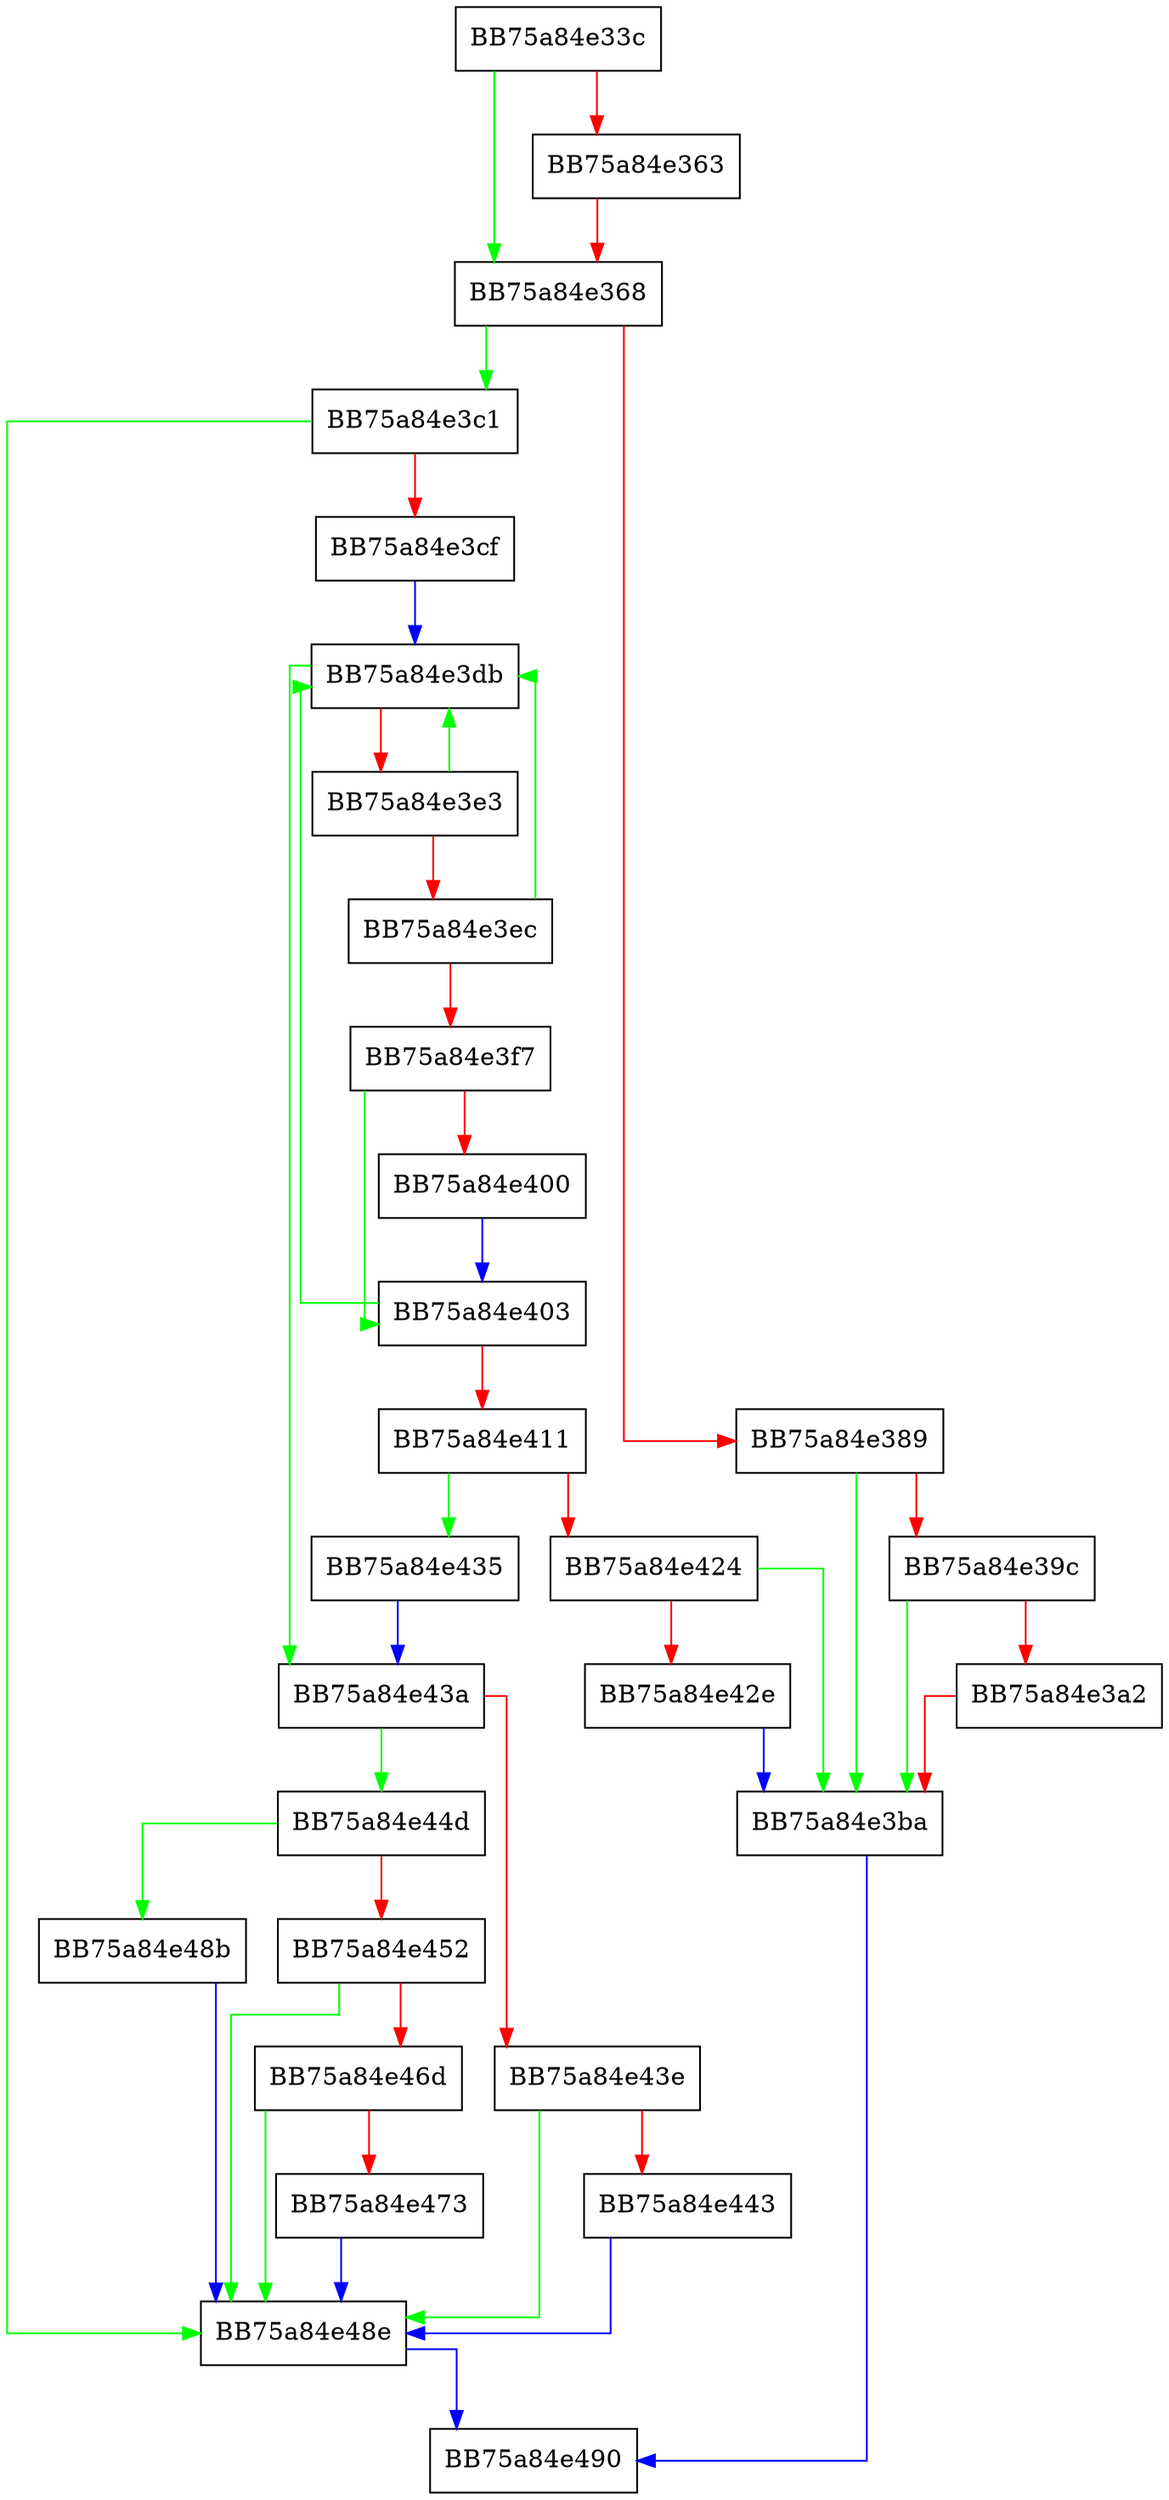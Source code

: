 digraph GetUnfriendlyFileInfo {
  node [shape="box"];
  graph [splines=ortho];
  BB75a84e33c -> BB75a84e368 [color="green"];
  BB75a84e33c -> BB75a84e363 [color="red"];
  BB75a84e363 -> BB75a84e368 [color="red"];
  BB75a84e368 -> BB75a84e3c1 [color="green"];
  BB75a84e368 -> BB75a84e389 [color="red"];
  BB75a84e389 -> BB75a84e3ba [color="green"];
  BB75a84e389 -> BB75a84e39c [color="red"];
  BB75a84e39c -> BB75a84e3ba [color="green"];
  BB75a84e39c -> BB75a84e3a2 [color="red"];
  BB75a84e3a2 -> BB75a84e3ba [color="red"];
  BB75a84e3ba -> BB75a84e490 [color="blue"];
  BB75a84e3c1 -> BB75a84e48e [color="green"];
  BB75a84e3c1 -> BB75a84e3cf [color="red"];
  BB75a84e3cf -> BB75a84e3db [color="blue"];
  BB75a84e3db -> BB75a84e43a [color="green"];
  BB75a84e3db -> BB75a84e3e3 [color="red"];
  BB75a84e3e3 -> BB75a84e3db [color="green"];
  BB75a84e3e3 -> BB75a84e3ec [color="red"];
  BB75a84e3ec -> BB75a84e3db [color="green"];
  BB75a84e3ec -> BB75a84e3f7 [color="red"];
  BB75a84e3f7 -> BB75a84e403 [color="green"];
  BB75a84e3f7 -> BB75a84e400 [color="red"];
  BB75a84e400 -> BB75a84e403 [color="blue"];
  BB75a84e403 -> BB75a84e3db [color="green"];
  BB75a84e403 -> BB75a84e411 [color="red"];
  BB75a84e411 -> BB75a84e435 [color="green"];
  BB75a84e411 -> BB75a84e424 [color="red"];
  BB75a84e424 -> BB75a84e3ba [color="green"];
  BB75a84e424 -> BB75a84e42e [color="red"];
  BB75a84e42e -> BB75a84e3ba [color="blue"];
  BB75a84e435 -> BB75a84e43a [color="blue"];
  BB75a84e43a -> BB75a84e44d [color="green"];
  BB75a84e43a -> BB75a84e43e [color="red"];
  BB75a84e43e -> BB75a84e48e [color="green"];
  BB75a84e43e -> BB75a84e443 [color="red"];
  BB75a84e443 -> BB75a84e48e [color="blue"];
  BB75a84e44d -> BB75a84e48b [color="green"];
  BB75a84e44d -> BB75a84e452 [color="red"];
  BB75a84e452 -> BB75a84e48e [color="green"];
  BB75a84e452 -> BB75a84e46d [color="red"];
  BB75a84e46d -> BB75a84e48e [color="green"];
  BB75a84e46d -> BB75a84e473 [color="red"];
  BB75a84e473 -> BB75a84e48e [color="blue"];
  BB75a84e48b -> BB75a84e48e [color="blue"];
  BB75a84e48e -> BB75a84e490 [color="blue"];
}